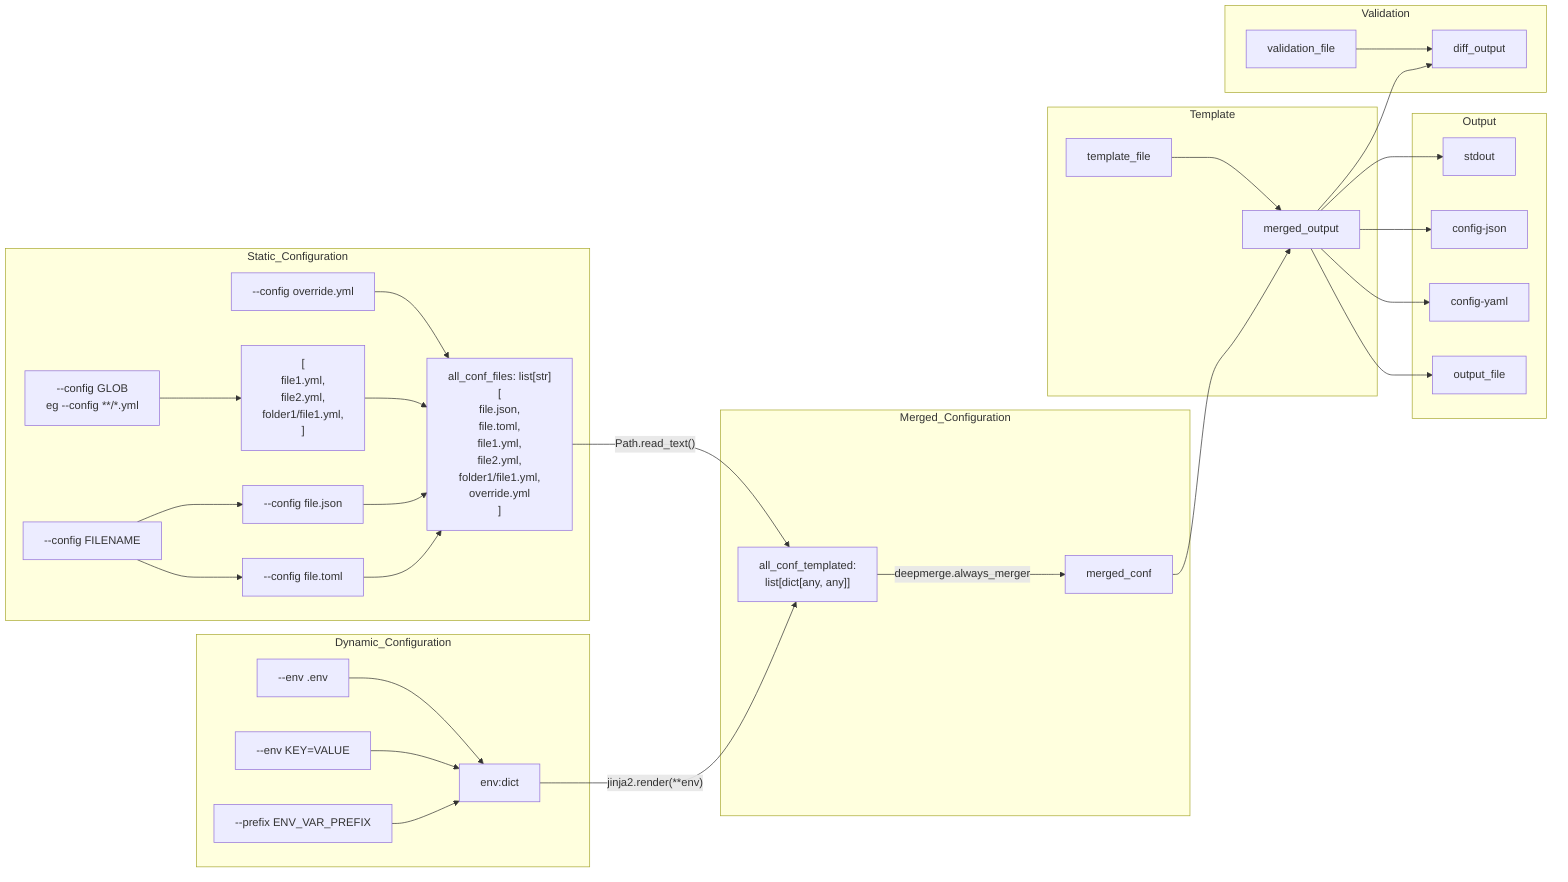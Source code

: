 graph LR
    subgraph Dynamic_Configuration
        env_flags[--env KEY=VALUE]
        env_file["--env .env"]
        env_prefix[--prefix ENV_VAR_PREFIX ]
        env_dict[env:dict]
        env_prefix --> env_dict
        env_flags --> env_dict
        env_file --> env_dict
    end
    subgraph Static_Configuration
        conf_file[--config FILENAME]
        example_json[--config file.json]
        example_toml[--config file.toml]
        conf_glob["--config GLOB
            eg --config **/*.yml
        "]
        conf_glob_expanded["
            [
                file1.yml,
                file2.yml,
                folder1/file1.yml,
            ]
        "]
        conf_override[--config override.yml]
        conf_list[" all_conf_files: list[str]
            [
                file.json,
                file.toml,
                file1.yml,
                file2.yml,
                folder1/file1.yml,
                override.yml
            ]
        "]
        conf_file --> example_json
        conf_file --> example_toml
        example_toml --> conf_list
        example_json --> conf_list
        conf_glob --> conf_glob_expanded
        conf_glob_expanded --> conf_list
        conf_override --> conf_list
    end
    subgraph Merged_Configuration
        all_conf["all_conf_templated: 
        list[dict[any, any]]"]
        merged_conf
        env_dict -->|"jinja2.render(**env)"| all_conf
        conf_list -->|"Path.read_text()"| all_conf
        all_conf -->|deepmerge.always_merger| merged_conf
    end
    subgraph Template
        merged_conf --> merged_output
        template_file --> merged_output
    end
    subgraph Output
        stdout
        config-json
        config-yaml
        output_file
        merged_output --> stdout
        merged_output --> config-json
        merged_output --> config-yaml
        merged_output --> output_file
    end
    subgraph Validation
        validation_file

        merged_output --> diff_output
        validation_file --> diff_output
    end